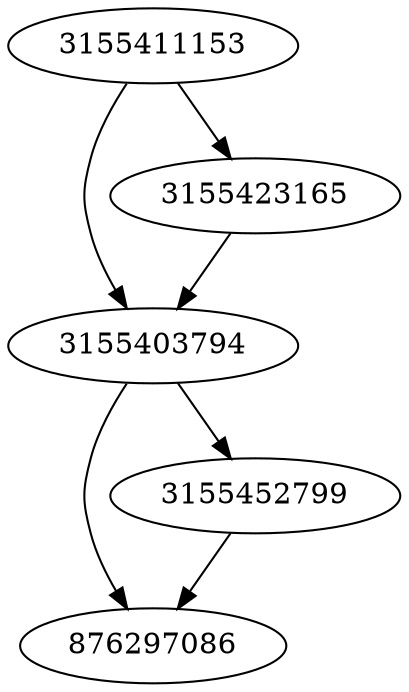 strict digraph  {
3155411153;
3155403794;
3155423165;
876297086;
3155452799;
3155411153 -> 3155423165;
3155411153 -> 3155403794;
3155403794 -> 3155452799;
3155403794 -> 876297086;
3155423165 -> 3155403794;
3155452799 -> 876297086;
}
